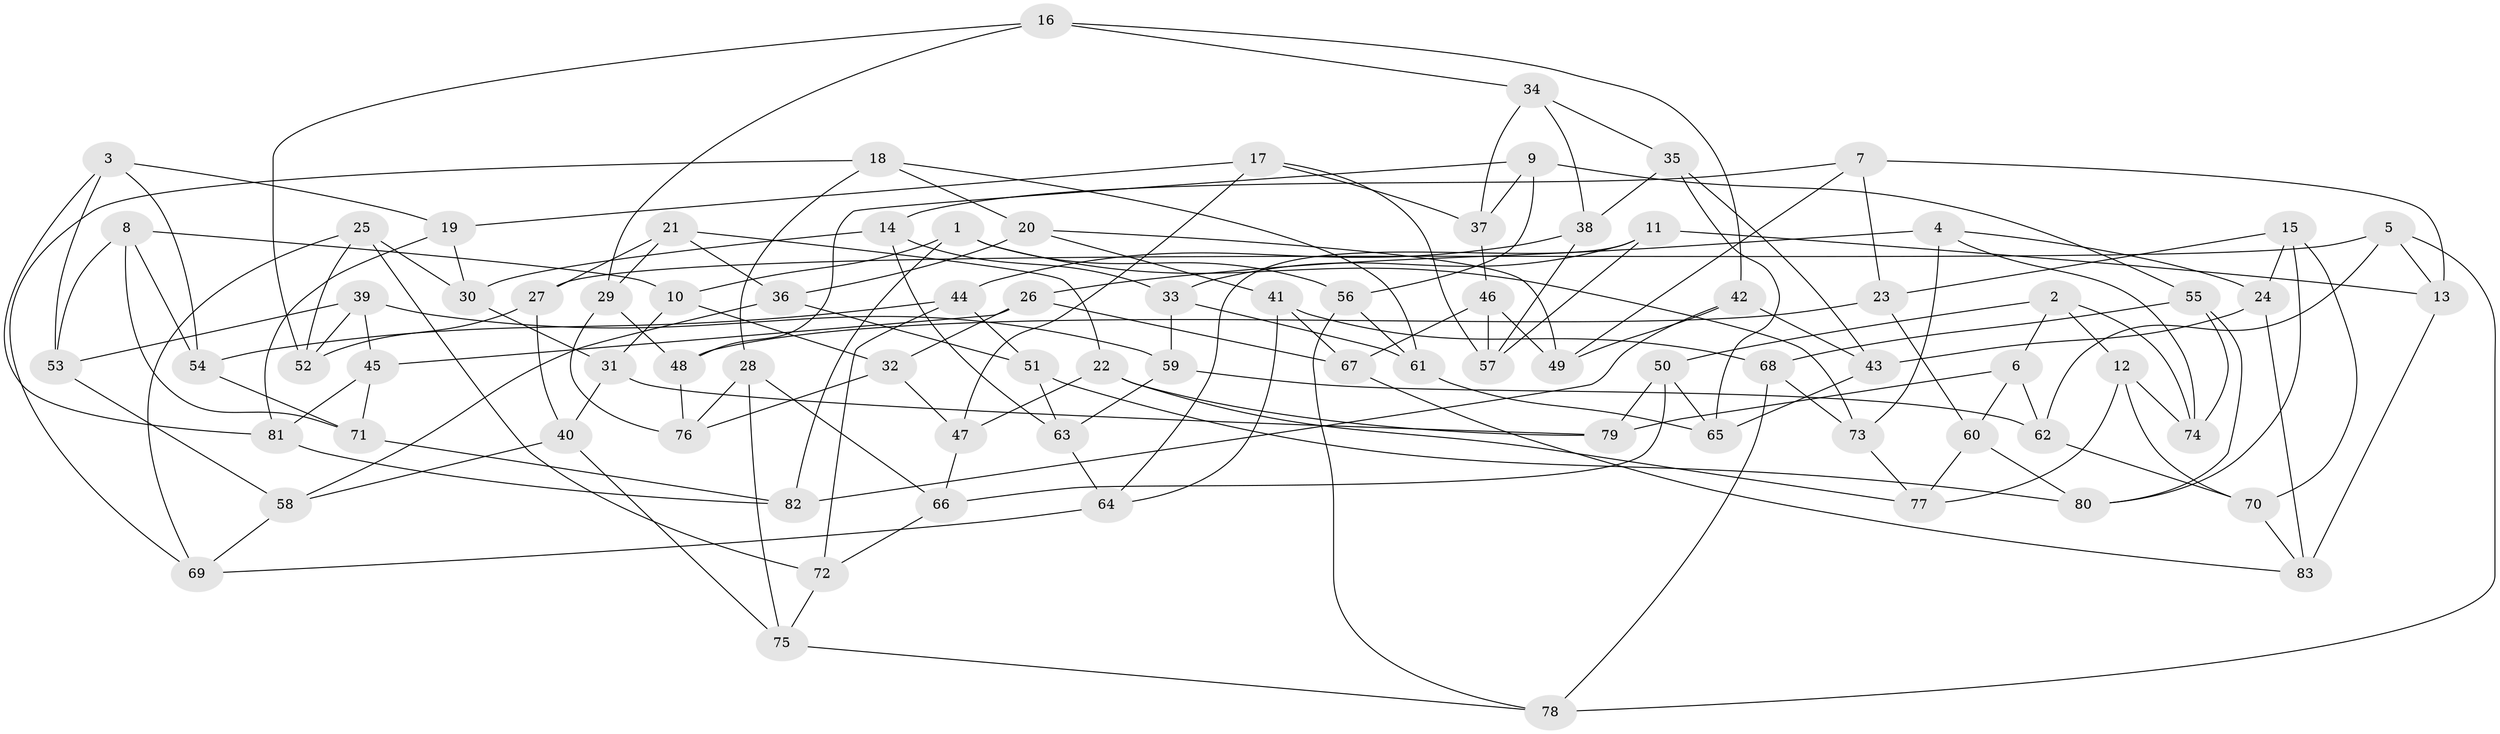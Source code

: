 // Generated by graph-tools (version 1.1) at 2025/11/02/27/25 16:11:46]
// undirected, 83 vertices, 166 edges
graph export_dot {
graph [start="1"]
  node [color=gray90,style=filled];
  1;
  2;
  3;
  4;
  5;
  6;
  7;
  8;
  9;
  10;
  11;
  12;
  13;
  14;
  15;
  16;
  17;
  18;
  19;
  20;
  21;
  22;
  23;
  24;
  25;
  26;
  27;
  28;
  29;
  30;
  31;
  32;
  33;
  34;
  35;
  36;
  37;
  38;
  39;
  40;
  41;
  42;
  43;
  44;
  45;
  46;
  47;
  48;
  49;
  50;
  51;
  52;
  53;
  54;
  55;
  56;
  57;
  58;
  59;
  60;
  61;
  62;
  63;
  64;
  65;
  66;
  67;
  68;
  69;
  70;
  71;
  72;
  73;
  74;
  75;
  76;
  77;
  78;
  79;
  80;
  81;
  82;
  83;
  1 -- 56;
  1 -- 10;
  1 -- 73;
  1 -- 82;
  2 -- 12;
  2 -- 74;
  2 -- 50;
  2 -- 6;
  3 -- 53;
  3 -- 81;
  3 -- 54;
  3 -- 19;
  4 -- 26;
  4 -- 74;
  4 -- 24;
  4 -- 73;
  5 -- 62;
  5 -- 27;
  5 -- 78;
  5 -- 13;
  6 -- 60;
  6 -- 62;
  6 -- 79;
  7 -- 14;
  7 -- 23;
  7 -- 49;
  7 -- 13;
  8 -- 71;
  8 -- 53;
  8 -- 10;
  8 -- 54;
  9 -- 48;
  9 -- 37;
  9 -- 55;
  9 -- 56;
  10 -- 32;
  10 -- 31;
  11 -- 13;
  11 -- 57;
  11 -- 33;
  11 -- 64;
  12 -- 74;
  12 -- 77;
  12 -- 70;
  13 -- 83;
  14 -- 63;
  14 -- 33;
  14 -- 30;
  15 -- 70;
  15 -- 80;
  15 -- 24;
  15 -- 23;
  16 -- 52;
  16 -- 34;
  16 -- 42;
  16 -- 29;
  17 -- 47;
  17 -- 37;
  17 -- 57;
  17 -- 19;
  18 -- 69;
  18 -- 20;
  18 -- 28;
  18 -- 61;
  19 -- 30;
  19 -- 81;
  20 -- 36;
  20 -- 41;
  20 -- 49;
  21 -- 36;
  21 -- 29;
  21 -- 22;
  21 -- 27;
  22 -- 79;
  22 -- 77;
  22 -- 47;
  23 -- 48;
  23 -- 60;
  24 -- 83;
  24 -- 43;
  25 -- 52;
  25 -- 30;
  25 -- 69;
  25 -- 72;
  26 -- 45;
  26 -- 67;
  26 -- 32;
  27 -- 52;
  27 -- 40;
  28 -- 76;
  28 -- 66;
  28 -- 75;
  29 -- 48;
  29 -- 76;
  30 -- 31;
  31 -- 40;
  31 -- 79;
  32 -- 47;
  32 -- 76;
  33 -- 59;
  33 -- 61;
  34 -- 35;
  34 -- 38;
  34 -- 37;
  35 -- 65;
  35 -- 43;
  35 -- 38;
  36 -- 51;
  36 -- 58;
  37 -- 46;
  38 -- 57;
  38 -- 44;
  39 -- 45;
  39 -- 59;
  39 -- 52;
  39 -- 53;
  40 -- 75;
  40 -- 58;
  41 -- 67;
  41 -- 64;
  41 -- 68;
  42 -- 82;
  42 -- 43;
  42 -- 49;
  43 -- 65;
  44 -- 51;
  44 -- 72;
  44 -- 54;
  45 -- 81;
  45 -- 71;
  46 -- 49;
  46 -- 57;
  46 -- 67;
  47 -- 66;
  48 -- 76;
  50 -- 65;
  50 -- 66;
  50 -- 79;
  51 -- 80;
  51 -- 63;
  53 -- 58;
  54 -- 71;
  55 -- 74;
  55 -- 80;
  55 -- 68;
  56 -- 61;
  56 -- 78;
  58 -- 69;
  59 -- 63;
  59 -- 62;
  60 -- 80;
  60 -- 77;
  61 -- 65;
  62 -- 70;
  63 -- 64;
  64 -- 69;
  66 -- 72;
  67 -- 83;
  68 -- 73;
  68 -- 78;
  70 -- 83;
  71 -- 82;
  72 -- 75;
  73 -- 77;
  75 -- 78;
  81 -- 82;
}

